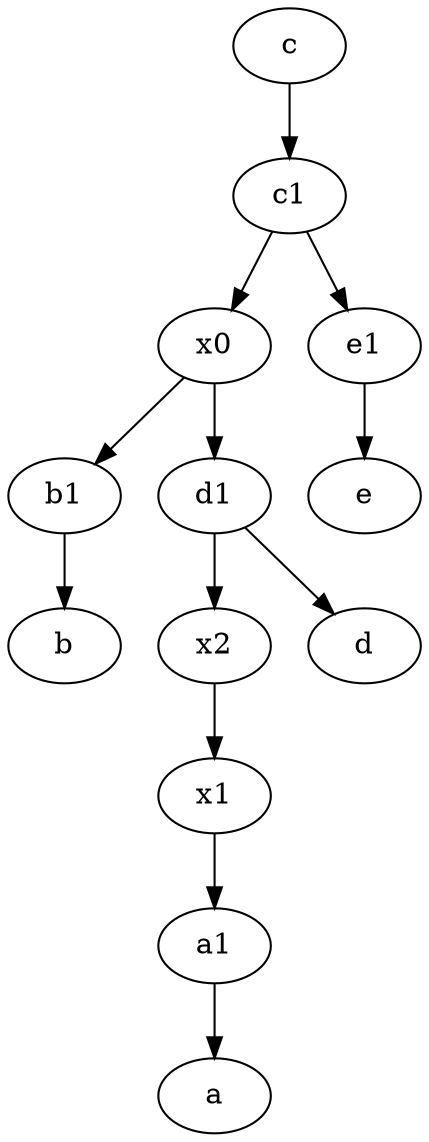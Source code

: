 digraph  {
	x0;
	b1 [pos="45,20!"];
	c [pos="20,10!"];
	x1;
	c1 [pos="30,15!"];
	x2;
	d1 [pos="25,30!"];
	a1 [pos="40,15!"];
	e1 [pos="25,45!"];
	a1 -> a;
	b1 -> b;
	x0 -> d1;
	c1 -> e1;
	d1 -> x2;
	x1 -> a1;
	c -> c1;
	x0 -> b1;
	c1 -> x0;
	e1 -> e;
	d1 -> d;
	x2 -> x1;

	}